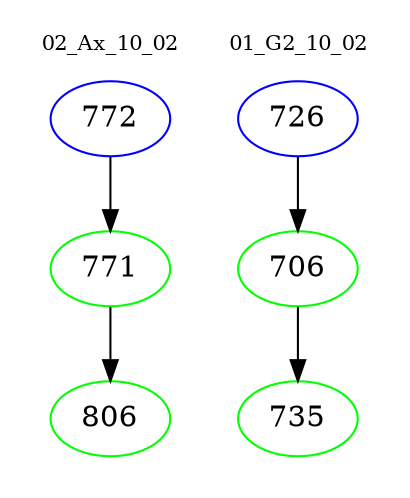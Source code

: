 digraph{
subgraph cluster_0 {
color = white
label = "02_Ax_10_02";
fontsize=10;
T0_772 [label="772", color="blue"]
T0_772 -> T0_771 [color="black"]
T0_771 [label="771", color="green"]
T0_771 -> T0_806 [color="black"]
T0_806 [label="806", color="green"]
}
subgraph cluster_1 {
color = white
label = "01_G2_10_02";
fontsize=10;
T1_726 [label="726", color="blue"]
T1_726 -> T1_706 [color="black"]
T1_706 [label="706", color="green"]
T1_706 -> T1_735 [color="black"]
T1_735 [label="735", color="green"]
}
}
